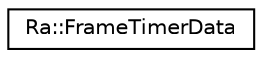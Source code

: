 digraph "Graphical Class Hierarchy"
{
 // INTERACTIVE_SVG=YES
 // LATEX_PDF_SIZE
  edge [fontname="Helvetica",fontsize="10",labelfontname="Helvetica",labelfontsize="10"];
  node [fontname="Helvetica",fontsize="10",shape=record];
  rankdir="LR";
  Node0 [label="Ra::FrameTimerData",height=0.2,width=0.4,color="black", fillcolor="white", style="filled",URL="$structRa_1_1FrameTimerData.html",tooltip="This struct holds all timings for one frame of the engine."];
}
